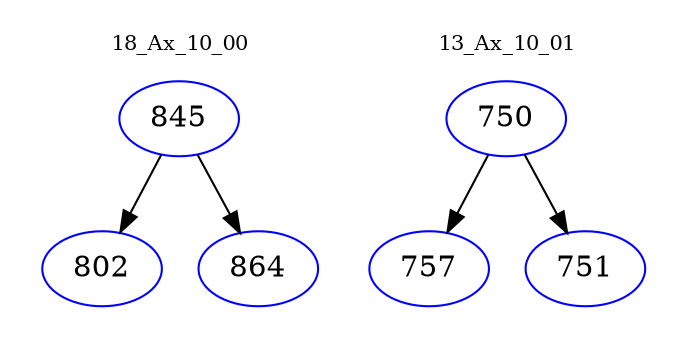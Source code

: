 digraph{
subgraph cluster_0 {
color = white
label = "18_Ax_10_00";
fontsize=10;
T0_845 [label="845", color="blue"]
T0_845 -> T0_802 [color="black"]
T0_802 [label="802", color="blue"]
T0_845 -> T0_864 [color="black"]
T0_864 [label="864", color="blue"]
}
subgraph cluster_1 {
color = white
label = "13_Ax_10_01";
fontsize=10;
T1_750 [label="750", color="blue"]
T1_750 -> T1_757 [color="black"]
T1_757 [label="757", color="blue"]
T1_750 -> T1_751 [color="black"]
T1_751 [label="751", color="blue"]
}
}
